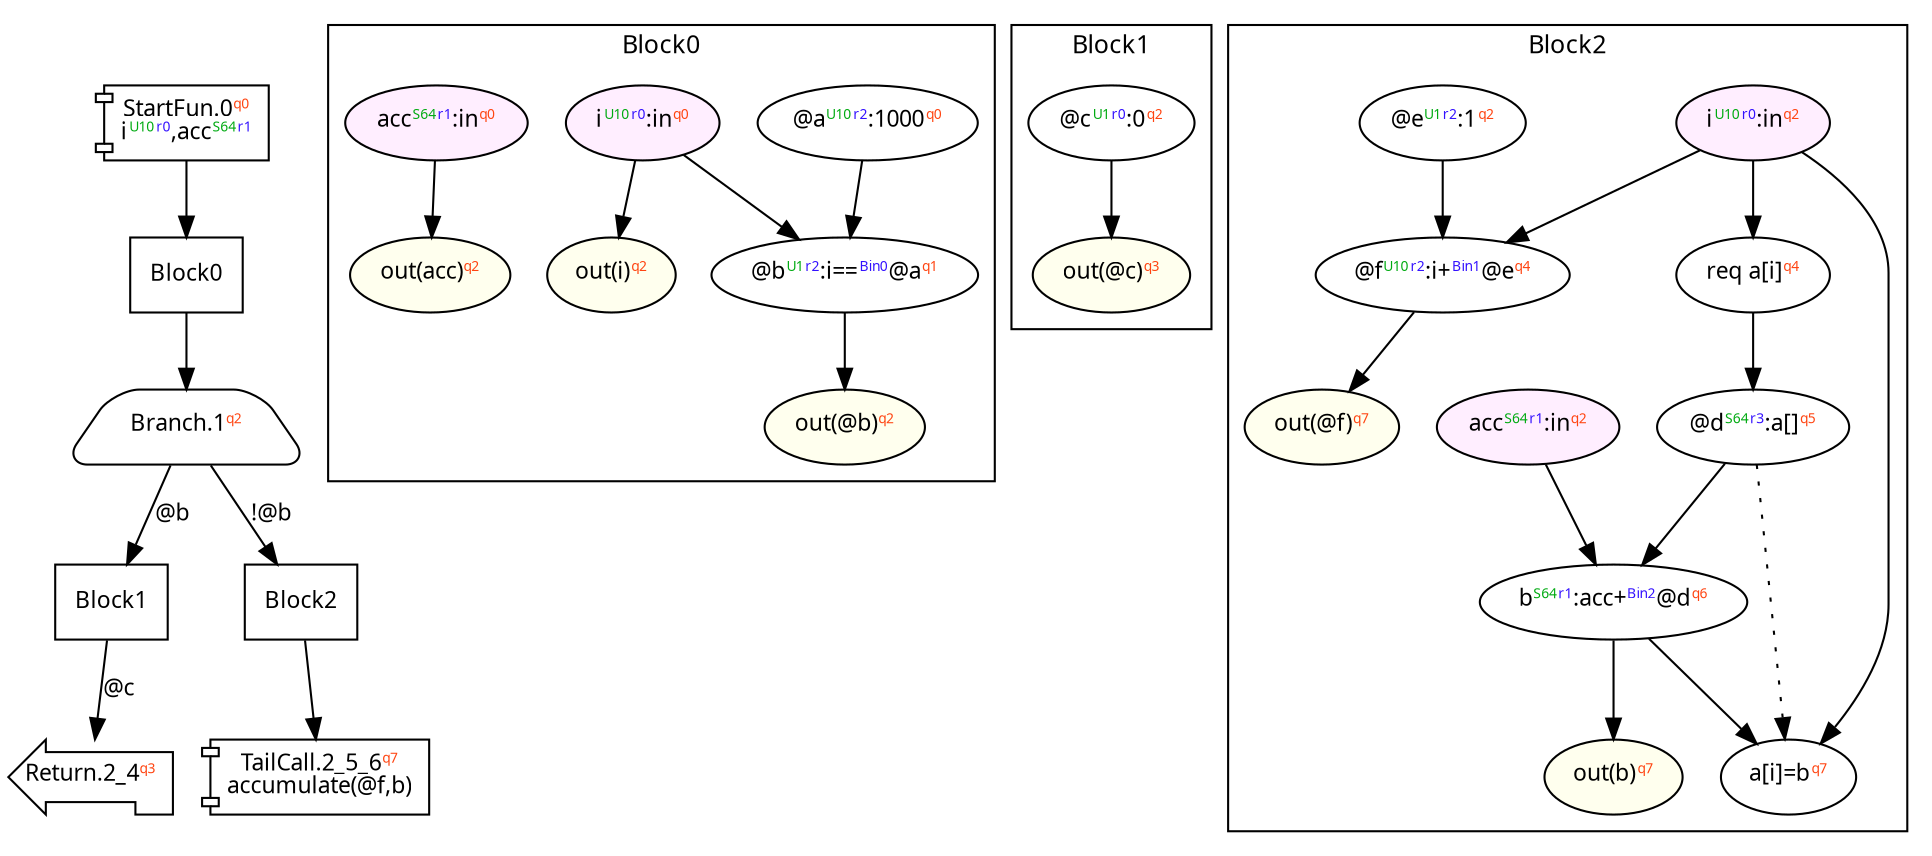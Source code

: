 digraph Program_ {
  graph [fontname = "Monaco", fontsize = 12, ranksep = 0.5];
  node [shape = box, fontname = "Monaco", fontsize = 11; colorscheme = pastel19];
  edge [fontname = "Monaco", fontsize = 11; colorscheme = pastel19];
  Jump0[label = <StartFun.0<font color="#ff4411" point-size="8"><sup>q0</sup></font><br/>i<font color="#00aa11" point-size="8"><sup>U10</sup></font><font color="#3311ff" point-size="8"><sup>r0</sup></font>,acc<font color="#00aa11" point-size="8"><sup>S64</sup></font><font color="#3311ff" point-size="8"><sup>r1</sup></font>>; shape = component];
  Jump0 -> Block0;
  Jump1[
    label = <Branch.1<font color="#ff4411" point-size="8"><sup>q2</sup></font>>;
    shape = trapezium; style = rounded;
  ];
  Block0 -> Jump1;
  Jump1 -> Block1 [label="@b"];
  Jump1 -> Block2 [label="!@b"];
  Jump2_4[label = <Return.2_4<font color="#ff4411" point-size="8"><sup>q3</sup></font>>; shape = lpromoter];
  Block1 -> Jump2_4 [label="@c"];
  Jump2_5_6[label = <TailCall.2_5_6<font color="#ff4411" point-size="8"><sup>q7</sup></font><br/>accumulate(@f,b)>; shape = component];
  Block2 -> Jump2_5_6;
  Block0 [label = "Block0"];
  Block1 [label = "Block1"];
  Block2 [label = "Block2"];
  subgraph cluster_dfg_Block0 {
    node [shape = oval];
    label = "Block0";
    0 [label=<@a<font color="#00aa11" point-size="8"><sup>U10</sup></font><font color="#3311ff" point-size="8"><sup>r2</sup></font>:1000<font color="#ff4411" point-size="8"><sup>q0</sup></font>>; ];
    20 [label=<out(@b)<font color="#ff4411" point-size="8"><sup>q2</sup></font>>; style="filled"; fillcolor="#ffffee";];
    1 [label=<@b<font color="#00aa11" point-size="8"><sup>U1</sup></font><font color="#3311ff" point-size="8"><sup>r2</sup></font>:i==<font color="#3311ff" point-size="8"><sup>Bin0</sup></font>@a<font color="#ff4411" point-size="8"><sup>q1</sup></font>>; ];
    17 [label=<i<font color="#00aa11" point-size="8"><sup>U10</sup></font><font color="#3311ff" point-size="8"><sup>r0</sup></font>:in<font color="#ff4411" point-size="8"><sup>q0</sup></font>>; style="filled"; fillcolor="#ffeeff";];
    18 [label=<out(acc)<font color="#ff4411" point-size="8"><sup>q2</sup></font>>; style="filled"; fillcolor="#ffffee";];
    16 [label=<acc<font color="#00aa11" point-size="8"><sup>S64</sup></font><font color="#3311ff" point-size="8"><sup>r1</sup></font>:in<font color="#ff4411" point-size="8"><sup>q0</sup></font>>; style="filled"; fillcolor="#ffeeff";];
    19 [label=<out(i)<font color="#ff4411" point-size="8"><sup>q2</sup></font>>; style="filled"; fillcolor="#ffffee";];
    0 -> 1;
    1 -> 20;
    16 -> 18;
    17 -> 1;
    17 -> 19;
  }
  subgraph cluster_dfg_Block1 {
    node [shape = oval];
    label = "Block1";
    2 [label=<@c<font color="#00aa11" point-size="8"><sup>U1</sup></font><font color="#3311ff" point-size="8"><sup>r0</sup></font>:0<font color="#ff4411" point-size="8"><sup>q2</sup></font>>; ];
    12 [label=<out(@c)<font color="#ff4411" point-size="8"><sup>q3</sup></font>>; style="filled"; fillcolor="#ffffee";];
    2 -> 12;
  }
  subgraph cluster_dfg_Block2 {
    node [shape = oval];
    label = "Block2";
    5 [label=<b<font color="#00aa11" point-size="8"><sup>S64</sup></font><font color="#3311ff" point-size="8"><sup>r1</sup></font>:acc+<font color="#3311ff" point-size="8"><sup>Bin2</sup></font>@d<font color="#ff4411" point-size="8"><sup>q6</sup></font>>; ];
    14 [label=<i<font color="#00aa11" point-size="8"><sup>U10</sup></font><font color="#3311ff" point-size="8"><sup>r0</sup></font>:in<font color="#ff4411" point-size="8"><sup>q2</sup></font>>; style="filled"; fillcolor="#ffeeff";];
    6 [label=<a[i]=b<font color="#ff4411" point-size="8"><sup>q7</sup></font>>; ];
    21 [label=<out(@f)<font color="#ff4411" point-size="8"><sup>q7</sup></font>>; style="filled"; fillcolor="#ffffee";];
    13 [label=<acc<font color="#00aa11" point-size="8"><sup>S64</sup></font><font color="#3311ff" point-size="8"><sup>r1</sup></font>:in<font color="#ff4411" point-size="8"><sup>q2</sup></font>>; style="filled"; fillcolor="#ffeeff";];
    22 [label=<out(b)<font color="#ff4411" point-size="8"><sup>q7</sup></font>>; style="filled"; fillcolor="#ffffee";];
    7 [label=<@e<font color="#00aa11" point-size="8"><sup>U1</sup></font><font color="#3311ff" point-size="8"><sup>r2</sup></font>:1<font color="#ff4411" point-size="8"><sup>q2</sup></font>>; ];
    3 [label=<req a[i]<font color="#ff4411" point-size="8"><sup>q4</sup></font>>; ];
    8 [label=<@f<font color="#00aa11" point-size="8"><sup>U10</sup></font><font color="#3311ff" point-size="8"><sup>r2</sup></font>:i+<font color="#3311ff" point-size="8"><sup>Bin1</sup></font>@e<font color="#ff4411" point-size="8"><sup>q4</sup></font>>; ];
    4 [label=<@d<font color="#00aa11" point-size="8"><sup>S64</sup></font><font color="#3311ff" point-size="8"><sup>r3</sup></font>:a[]<font color="#ff4411" point-size="8"><sup>q5</sup></font>>; ];
    4 -> 5;
    5 -> 6;
    5 -> 22;
    7 -> 8;
    8 -> 21;
    13 -> 5;
    14 -> 3;
    14 -> 6;
    14 -> 8;
    3 -> 4 [style = solid];
    4 -> 6 [style = dotted];
  }
}
